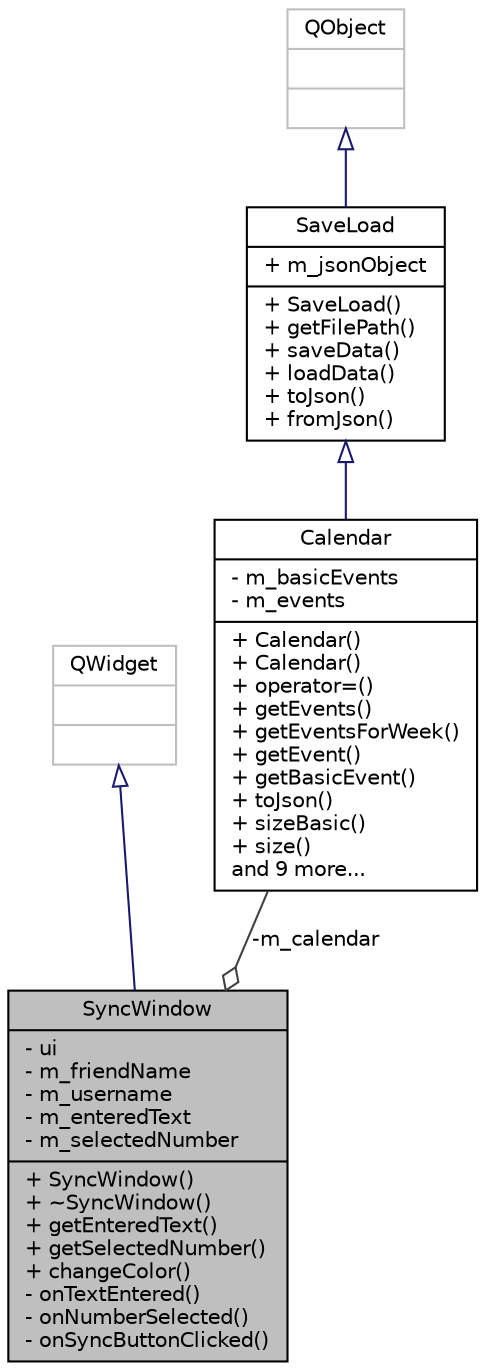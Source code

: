 digraph "SyncWindow"
{
 // LATEX_PDF_SIZE
  edge [fontname="Helvetica",fontsize="10",labelfontname="Helvetica",labelfontsize="10"];
  node [fontname="Helvetica",fontsize="10",shape=record];
  Node1 [label="{SyncWindow\n|- ui\l- m_friendName\l- m_username\l- m_enteredText\l- m_selectedNumber\l|+ SyncWindow()\l+ ~SyncWindow()\l+ getEnteredText()\l+ getSelectedNumber()\l+ changeColor()\l- onTextEntered()\l- onNumberSelected()\l- onSyncButtonClicked()\l}",height=0.2,width=0.4,color="black", fillcolor="grey75", style="filled", fontcolor="black",tooltip=" "];
  Node2 -> Node1 [dir="back",color="midnightblue",fontsize="10",style="solid",arrowtail="onormal"];
  Node2 [label="{QWidget\n||}",height=0.2,width=0.4,color="grey75", fillcolor="white", style="filled",tooltip=" "];
  Node3 -> Node1 [color="grey25",fontsize="10",style="solid",label=" -m_calendar" ,arrowhead="odiamond"];
  Node3 [label="{Calendar\n|- m_basicEvents\l- m_events\l|+ Calendar()\l+ Calendar()\l+ operator=()\l+ getEvents()\l+ getEventsForWeek()\l+ getEvent()\l+ getBasicEvent()\l+ toJson()\l+ sizeBasic()\l+ size()\land 9 more...\l}",height=0.2,width=0.4,color="black", fillcolor="white", style="filled",URL="$classCalendar.html",tooltip=" "];
  Node4 -> Node3 [dir="back",color="midnightblue",fontsize="10",style="solid",arrowtail="onormal"];
  Node4 [label="{SaveLoad\n|+ m_jsonObject\l|+ SaveLoad()\l+ getFilePath()\l+ saveData()\l+ loadData()\l+ toJson()\l+ fromJson()\l}",height=0.2,width=0.4,color="black", fillcolor="white", style="filled",URL="$classSaveLoad.html",tooltip=" "];
  Node5 -> Node4 [dir="back",color="midnightblue",fontsize="10",style="solid",arrowtail="onormal"];
  Node5 [label="{QObject\n||}",height=0.2,width=0.4,color="grey75", fillcolor="white", style="filled",tooltip=" "];
}
